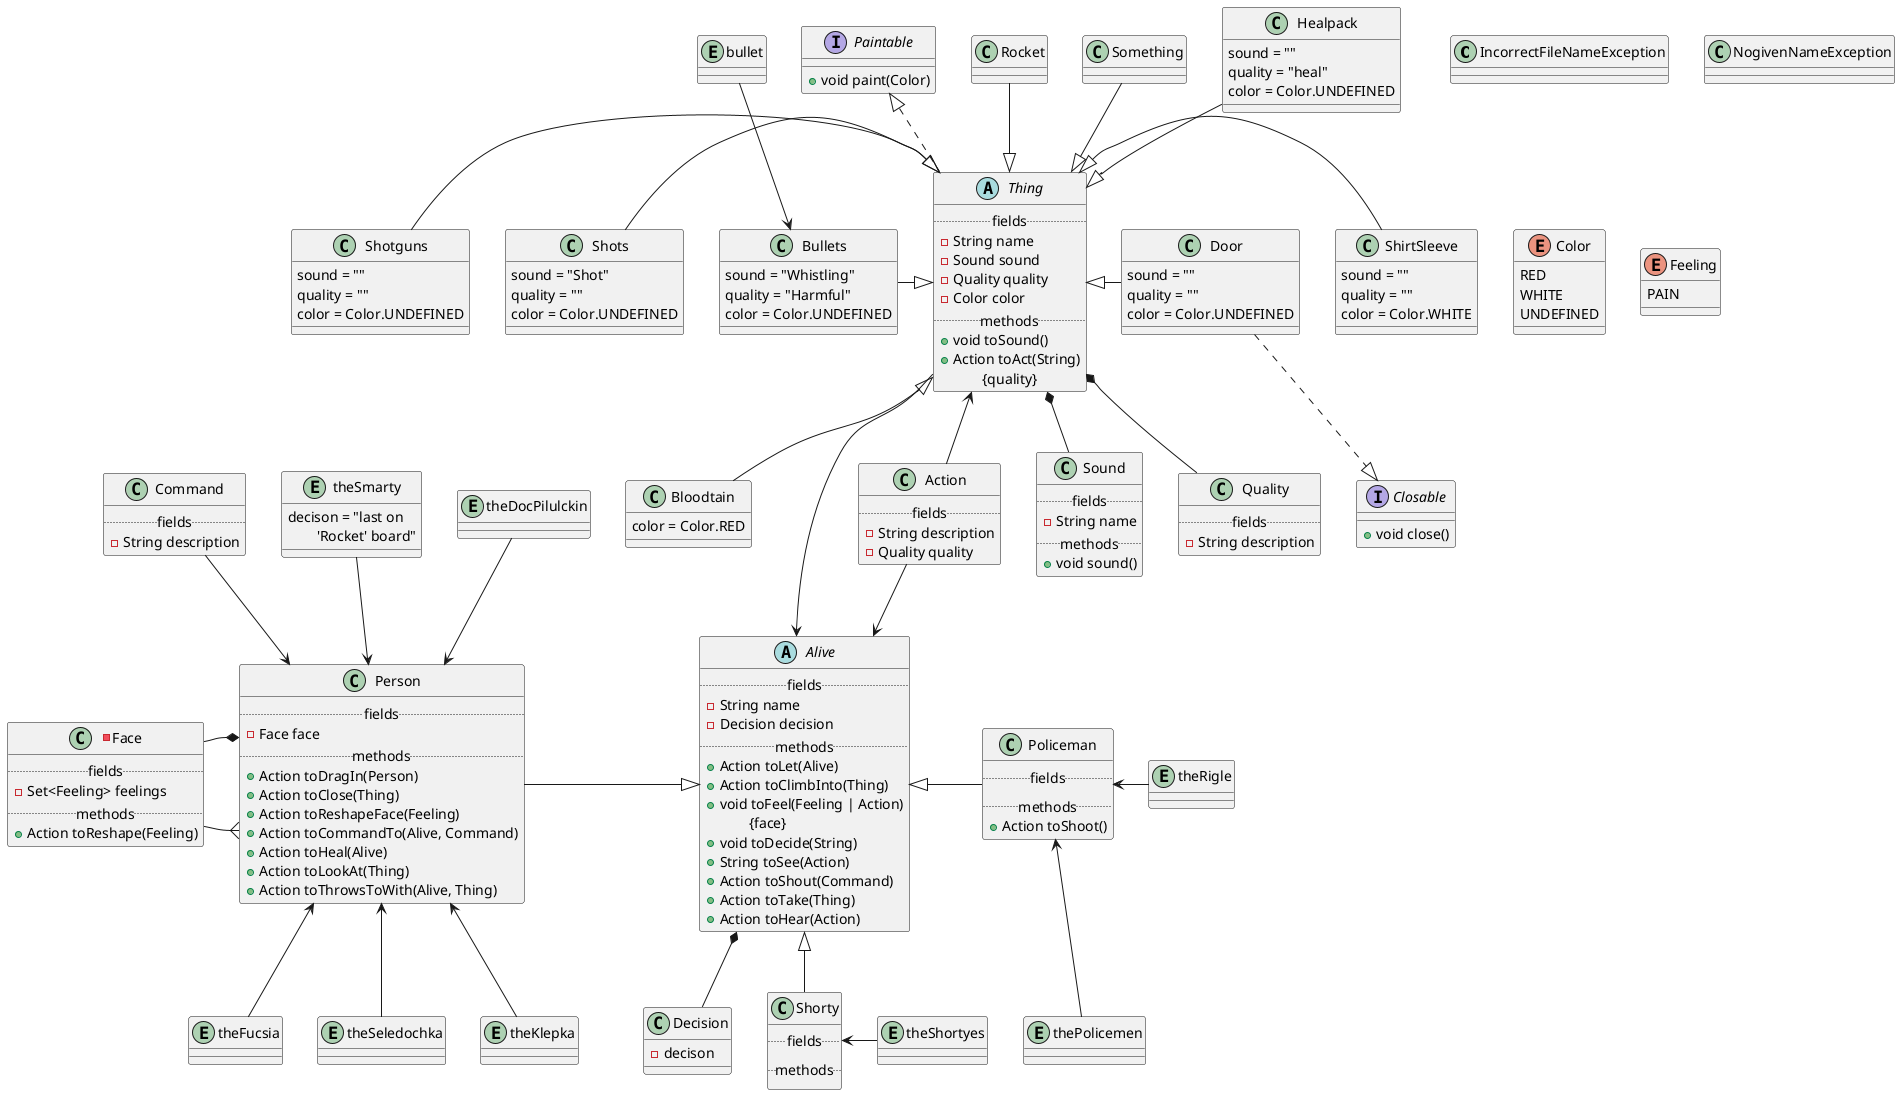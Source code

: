 @startuml
'https://plantuml.com/class-diagram
' ===================
' -	private
' #	protected
' ~	package private
' +	public
' ===================

class IncorrectFileNameException
class NogivenNameException

enum Color {
    RED
    WHITE
    UNDEFINED
}
enum Feeling {
    PAIN
}
class Action {
    .. fields ..
    - {field} String description
    - {field} Quality quality
}

interface Paintable {
    + {method} void paint(Color)
}
interface Closable {
    + {method} void close()
}

class Sound {
    .. fields ..
    - {field} String name
    .. methods ..
    + {method} void sound()
}

class Quality {
    .. fields ..
    - {field} String description
}

class Command {
    .. fields ..
    - {field} String description
}

abstract class Thing {
    .. fields ..
    - {field} String name
    - {field} Sound sound
    - {field} Quality quality
    - {field} Color color
    .. methods ..
    + {method} void toSound()
    + {method} Action toAct(String) /' name '/
                \t{quality}
                }

Thing <-- Action
Paintable <|.. Thing
Thing *-- Quality
Thing *-- Sound

class Rocket
    Rocket --|> Thing
class Shots {
    {field} sound = "Shot"
    {field} quality = ""
    {field} color = Color.UNDEFINED
}
    Shots -|> Thing
class Bullets {
    {field} sound = "Whistling"
    {field} quality = "Harmful"
    {field} color = Color.UNDEFINED
}
    Bullets -|> Thing
    'Shots .. Bullets
entity bullet
    bullet --> Bullets

class Something {
    {field} /' ? '/
}
    Something --|> Thing
class ShirtSleeve {
    {field} sound = ""
    {field} quality = ""
    {field} color = Color.WHITE
}
    Thing <|- ShirtSleeve
class Bloodtain {
    color = Color.RED
}
    Thing <|-- Bloodtain
class Door {
    {field} sound = ""
    {field} quality = ""
    {field} color = Color.UNDEFINED
}
    Thing <|- Door
    Door ..|> Closable
class Shotguns {
    {field} sound = ""
    {field} quality = ""
    {field} color = Color.UNDEFINED
}
    Shotguns -|> Thing
class Healpack {
    {field} sound = ""
    {field} quality = "heal"
    {field} color = Color.UNDEFINED
}
    Healpack --|> Thing

abstract class Alive {
    .. fields ..
    - {field} String name
    - {field} Decision decision
    .. methods ..
    + {method} Action toLet(Alive) /' persons '/
    + {method} Action toClimbInto(Thing) /' thing '/
    + {method} void toFeel(Feeling | Action) /' feeling | action '/
                \t{face}
    + {method} void toDecide(String) /' decision '/
    + {method} String toSee(Action) /' action '/
    + {method} Action toShout(Command)
    + {method} Action toTake(Thing)
    + {method} Action toHear(Action)
}

class Decision {
    - {field} decison
}
Alive *-- Decision


class Person {
    .. fields ..
    - {field} Face face
    .. methods ..
    + {method} Action toDragIn(Person)
    + {method} Action toClose(Thing)
    + {method} Action toReshapeFace(Feeling)
    + {method} Action toCommandTo(Alive, Command)
    + {method} Action toHeal(Alive)
    + {method} Action toLookAt(Thing)
    + {method} Action toThrowsToWith(Alive, Thing)
}
Command --> Person
Thing --> Alive
Action --> Alive
Person -|> Alive
-class Face {
    .. fields ..
    - {field} Set<Feeling> feelings /'ordered set'/
    .. methods ..
    + {method} Action toReshape(Feeling) /' feeling '/
    '/ + {method} String getEmotion() '/
}
Face -{ Person
Face -* Person
'Face .. Action
' Feeling .. Face
' Feeling .. Person
'Person .. Action
class Shorty {
    .. fields ..
    .. methods ..
}
Alive <|-- Shorty

class Policeman {
    .. fields ..
    .. methods ..
    +{method} Action toShoot()
}
Alive <|- Policeman


entity theFucsia
    Person <-- theFucsia
entity theSeledochka
    Person <-- theSeledochka
entity theKlepka
    Person <-- theKlepka
entity theShortyes
'theShortys = class {list[]...} ???
    Shorty <- theShortyes
entity theSmarty {
    decison = "last on
            \t'Rocket' board"
}
    theSmarty --> Person
entity theRigle
    Policeman <- theRigle
entity thePolicemen
    Policeman <-- thePolicemen
entity theDocPilulckin
    theDocPilulckin --> Person





@enduml